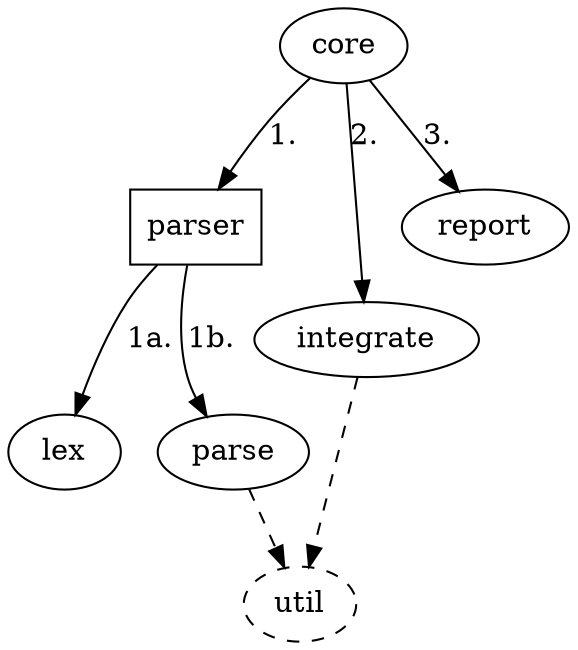 digraph integrator {
    parser [shape=box];
    util [style=dashed];    
    core -> parser [label="1."];
    parser -> lex [label="1a."];
    parser -> parse [label="1b."];
    parse -> util [style=dashed];
    core -> integrate [label="2."];
    integrate -> util [style=dashed];
    core -> report [label="3."];
}